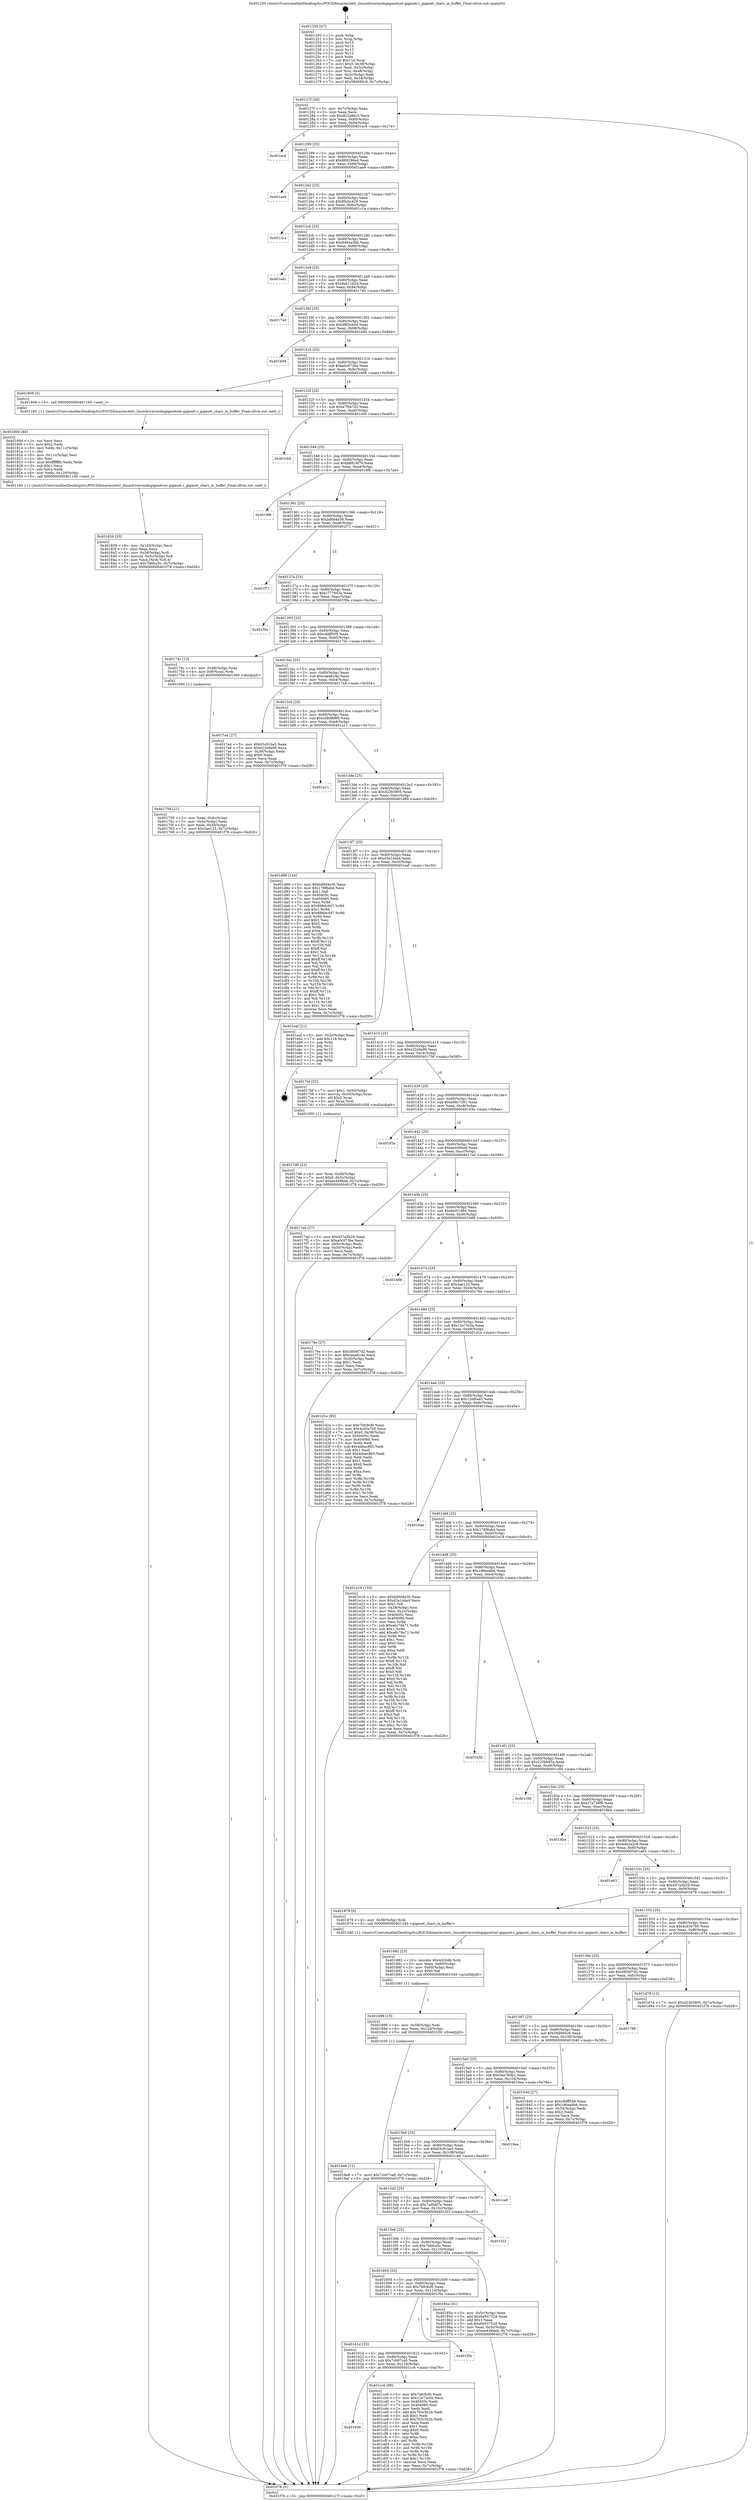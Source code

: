 digraph "0x401250" {
  label = "0x401250 (/mnt/c/Users/mathe/Desktop/tcc/POCII/binaries/extr_linuxdriversisdngigasetser-gigaset.c_gigaset_chars_in_buffer_Final-ollvm.out::main(0))"
  labelloc = "t"
  node[shape=record]

  Entry [label="",width=0.3,height=0.3,shape=circle,fillcolor=black,style=filled]
  "0x40127f" [label="{
     0x40127f [26]\l
     | [instrs]\l
     &nbsp;&nbsp;0x40127f \<+3\>: mov -0x7c(%rbp),%eax\l
     &nbsp;&nbsp;0x401282 \<+2\>: mov %eax,%ecx\l
     &nbsp;&nbsp;0x401284 \<+6\>: sub $0x822a96c5,%ecx\l
     &nbsp;&nbsp;0x40128a \<+3\>: mov %eax,-0x80(%rbp)\l
     &nbsp;&nbsp;0x40128d \<+6\>: mov %ecx,-0x84(%rbp)\l
     &nbsp;&nbsp;0x401293 \<+6\>: je 0000000000401ec4 \<main+0xc74\>\l
  }"]
  "0x401ec4" [label="{
     0x401ec4\l
  }", style=dashed]
  "0x401299" [label="{
     0x401299 [25]\l
     | [instrs]\l
     &nbsp;&nbsp;0x401299 \<+5\>: jmp 000000000040129e \<main+0x4e\>\l
     &nbsp;&nbsp;0x40129e \<+3\>: mov -0x80(%rbp),%eax\l
     &nbsp;&nbsp;0x4012a1 \<+5\>: sub $0x869296ed,%eax\l
     &nbsp;&nbsp;0x4012a6 \<+6\>: mov %eax,-0x88(%rbp)\l
     &nbsp;&nbsp;0x4012ac \<+6\>: je 0000000000401ae9 \<main+0x899\>\l
  }"]
  Exit [label="",width=0.3,height=0.3,shape=circle,fillcolor=black,style=filled,peripheries=2]
  "0x401ae9" [label="{
     0x401ae9\l
  }", style=dashed]
  "0x4012b2" [label="{
     0x4012b2 [25]\l
     | [instrs]\l
     &nbsp;&nbsp;0x4012b2 \<+5\>: jmp 00000000004012b7 \<main+0x67\>\l
     &nbsp;&nbsp;0x4012b7 \<+3\>: mov -0x80(%rbp),%eax\l
     &nbsp;&nbsp;0x4012ba \<+5\>: sub $0x89cbc429,%eax\l
     &nbsp;&nbsp;0x4012bf \<+6\>: mov %eax,-0x8c(%rbp)\l
     &nbsp;&nbsp;0x4012c5 \<+6\>: je 0000000000401c1a \<main+0x9ca\>\l
  }"]
  "0x401636" [label="{
     0x401636\l
  }", style=dashed]
  "0x401c1a" [label="{
     0x401c1a\l
  }", style=dashed]
  "0x4012cb" [label="{
     0x4012cb [25]\l
     | [instrs]\l
     &nbsp;&nbsp;0x4012cb \<+5\>: jmp 00000000004012d0 \<main+0x80\>\l
     &nbsp;&nbsp;0x4012d0 \<+3\>: mov -0x80(%rbp),%eax\l
     &nbsp;&nbsp;0x4012d3 \<+5\>: sub $0x9464a3bb,%eax\l
     &nbsp;&nbsp;0x4012d8 \<+6\>: mov %eax,-0x90(%rbp)\l
     &nbsp;&nbsp;0x4012de \<+6\>: je 0000000000401edc \<main+0xc8c\>\l
  }"]
  "0x401cc6" [label="{
     0x401cc6 [88]\l
     | [instrs]\l
     &nbsp;&nbsp;0x401cc6 \<+5\>: mov $0x7bfc9cf0,%eax\l
     &nbsp;&nbsp;0x401ccb \<+5\>: mov $0x12e73c0a,%ecx\l
     &nbsp;&nbsp;0x401cd0 \<+7\>: mov 0x40405c,%edx\l
     &nbsp;&nbsp;0x401cd7 \<+7\>: mov 0x404060,%esi\l
     &nbsp;&nbsp;0x401cde \<+2\>: mov %edx,%edi\l
     &nbsp;&nbsp;0x401ce0 \<+6\>: add $0x763c5b2b,%edi\l
     &nbsp;&nbsp;0x401ce6 \<+3\>: sub $0x1,%edi\l
     &nbsp;&nbsp;0x401ce9 \<+6\>: sub $0x763c5b2b,%edi\l
     &nbsp;&nbsp;0x401cef \<+3\>: imul %edi,%edx\l
     &nbsp;&nbsp;0x401cf2 \<+3\>: and $0x1,%edx\l
     &nbsp;&nbsp;0x401cf5 \<+3\>: cmp $0x0,%edx\l
     &nbsp;&nbsp;0x401cf8 \<+4\>: sete %r8b\l
     &nbsp;&nbsp;0x401cfc \<+3\>: cmp $0xa,%esi\l
     &nbsp;&nbsp;0x401cff \<+4\>: setl %r9b\l
     &nbsp;&nbsp;0x401d03 \<+3\>: mov %r8b,%r10b\l
     &nbsp;&nbsp;0x401d06 \<+3\>: and %r9b,%r10b\l
     &nbsp;&nbsp;0x401d09 \<+3\>: xor %r9b,%r8b\l
     &nbsp;&nbsp;0x401d0c \<+3\>: or %r8b,%r10b\l
     &nbsp;&nbsp;0x401d0f \<+4\>: test $0x1,%r10b\l
     &nbsp;&nbsp;0x401d13 \<+3\>: cmovne %ecx,%eax\l
     &nbsp;&nbsp;0x401d16 \<+3\>: mov %eax,-0x7c(%rbp)\l
     &nbsp;&nbsp;0x401d19 \<+5\>: jmp 0000000000401f78 \<main+0xd28\>\l
  }"]
  "0x401edc" [label="{
     0x401edc\l
  }", style=dashed]
  "0x4012e4" [label="{
     0x4012e4 [25]\l
     | [instrs]\l
     &nbsp;&nbsp;0x4012e4 \<+5\>: jmp 00000000004012e9 \<main+0x99\>\l
     &nbsp;&nbsp;0x4012e9 \<+3\>: mov -0x80(%rbp),%eax\l
     &nbsp;&nbsp;0x4012ec \<+5\>: sub $0x9ab11b3d,%eax\l
     &nbsp;&nbsp;0x4012f1 \<+6\>: mov %eax,-0x94(%rbp)\l
     &nbsp;&nbsp;0x4012f7 \<+6\>: je 0000000000401740 \<main+0x4f0\>\l
  }"]
  "0x40161d" [label="{
     0x40161d [25]\l
     | [instrs]\l
     &nbsp;&nbsp;0x40161d \<+5\>: jmp 0000000000401622 \<main+0x3d2\>\l
     &nbsp;&nbsp;0x401622 \<+3\>: mov -0x80(%rbp),%eax\l
     &nbsp;&nbsp;0x401625 \<+5\>: sub $0x7cb97ca8,%eax\l
     &nbsp;&nbsp;0x40162a \<+6\>: mov %eax,-0x118(%rbp)\l
     &nbsp;&nbsp;0x401630 \<+6\>: je 0000000000401cc6 \<main+0xa76\>\l
  }"]
  "0x401740" [label="{
     0x401740\l
  }", style=dashed]
  "0x4012fd" [label="{
     0x4012fd [25]\l
     | [instrs]\l
     &nbsp;&nbsp;0x4012fd \<+5\>: jmp 0000000000401302 \<main+0xb2\>\l
     &nbsp;&nbsp;0x401302 \<+3\>: mov -0x80(%rbp),%eax\l
     &nbsp;&nbsp;0x401305 \<+5\>: sub $0x9f65cb0d,%eax\l
     &nbsp;&nbsp;0x40130a \<+6\>: mov %eax,-0x98(%rbp)\l
     &nbsp;&nbsp;0x401310 \<+6\>: je 0000000000401b94 \<main+0x944\>\l
  }"]
  "0x401f5e" [label="{
     0x401f5e\l
  }", style=dashed]
  "0x401b94" [label="{
     0x401b94\l
  }", style=dashed]
  "0x401316" [label="{
     0x401316 [25]\l
     | [instrs]\l
     &nbsp;&nbsp;0x401316 \<+5\>: jmp 000000000040131b \<main+0xcb\>\l
     &nbsp;&nbsp;0x40131b \<+3\>: mov -0x80(%rbp),%eax\l
     &nbsp;&nbsp;0x40131e \<+5\>: sub $0xa0c973be,%eax\l
     &nbsp;&nbsp;0x401323 \<+6\>: mov %eax,-0x9c(%rbp)\l
     &nbsp;&nbsp;0x401329 \<+6\>: je 0000000000401808 \<main+0x5b8\>\l
  }"]
  "0x4018a8" [label="{
     0x4018a8 [12]\l
     | [instrs]\l
     &nbsp;&nbsp;0x4018a8 \<+7\>: movl $0x7cb97ca8,-0x7c(%rbp)\l
     &nbsp;&nbsp;0x4018af \<+5\>: jmp 0000000000401f78 \<main+0xd28\>\l
  }"]
  "0x401808" [label="{
     0x401808 [5]\l
     | [instrs]\l
     &nbsp;&nbsp;0x401808 \<+5\>: call 0000000000401160 \<next_i\>\l
     | [calls]\l
     &nbsp;&nbsp;0x401160 \{1\} (/mnt/c/Users/mathe/Desktop/tcc/POCII/binaries/extr_linuxdriversisdngigasetser-gigaset.c_gigaset_chars_in_buffer_Final-ollvm.out::next_i)\l
  }"]
  "0x40132f" [label="{
     0x40132f [25]\l
     | [instrs]\l
     &nbsp;&nbsp;0x40132f \<+5\>: jmp 0000000000401334 \<main+0xe4\>\l
     &nbsp;&nbsp;0x401334 \<+3\>: mov -0x80(%rbp),%eax\l
     &nbsp;&nbsp;0x401337 \<+5\>: sub $0xa7f5a7d3,%eax\l
     &nbsp;&nbsp;0x40133c \<+6\>: mov %eax,-0xa0(%rbp)\l
     &nbsp;&nbsp;0x401342 \<+6\>: je 0000000000401cb5 \<main+0xa65\>\l
  }"]
  "0x401899" [label="{
     0x401899 [15]\l
     | [instrs]\l
     &nbsp;&nbsp;0x401899 \<+4\>: mov -0x58(%rbp),%rdi\l
     &nbsp;&nbsp;0x40189d \<+6\>: mov %eax,-0x124(%rbp)\l
     &nbsp;&nbsp;0x4018a3 \<+5\>: call 0000000000401030 \<free@plt\>\l
     | [calls]\l
     &nbsp;&nbsp;0x401030 \{1\} (unknown)\l
  }"]
  "0x401cb5" [label="{
     0x401cb5\l
  }", style=dashed]
  "0x401348" [label="{
     0x401348 [25]\l
     | [instrs]\l
     &nbsp;&nbsp;0x401348 \<+5\>: jmp 000000000040134d \<main+0xfd\>\l
     &nbsp;&nbsp;0x40134d \<+3\>: mov -0x80(%rbp),%eax\l
     &nbsp;&nbsp;0x401350 \<+5\>: sub $0xb881fd76,%eax\l
     &nbsp;&nbsp;0x401355 \<+6\>: mov %eax,-0xa4(%rbp)\l
     &nbsp;&nbsp;0x40135b \<+6\>: je 00000000004019f6 \<main+0x7a6\>\l
  }"]
  "0x401882" [label="{
     0x401882 [23]\l
     | [instrs]\l
     &nbsp;&nbsp;0x401882 \<+10\>: movabs $0x4020d6,%rdi\l
     &nbsp;&nbsp;0x40188c \<+3\>: mov %eax,-0x60(%rbp)\l
     &nbsp;&nbsp;0x40188f \<+3\>: mov -0x60(%rbp),%esi\l
     &nbsp;&nbsp;0x401892 \<+2\>: mov $0x0,%al\l
     &nbsp;&nbsp;0x401894 \<+5\>: call 0000000000401040 \<printf@plt\>\l
     | [calls]\l
     &nbsp;&nbsp;0x401040 \{1\} (unknown)\l
  }"]
  "0x4019f6" [label="{
     0x4019f6\l
  }", style=dashed]
  "0x401361" [label="{
     0x401361 [25]\l
     | [instrs]\l
     &nbsp;&nbsp;0x401361 \<+5\>: jmp 0000000000401366 \<main+0x116\>\l
     &nbsp;&nbsp;0x401366 \<+3\>: mov -0x80(%rbp),%eax\l
     &nbsp;&nbsp;0x401369 \<+5\>: sub $0xbd0d4e36,%eax\l
     &nbsp;&nbsp;0x40136e \<+6\>: mov %eax,-0xa8(%rbp)\l
     &nbsp;&nbsp;0x401374 \<+6\>: je 0000000000401f71 \<main+0xd21\>\l
  }"]
  "0x401604" [label="{
     0x401604 [25]\l
     | [instrs]\l
     &nbsp;&nbsp;0x401604 \<+5\>: jmp 0000000000401609 \<main+0x3b9\>\l
     &nbsp;&nbsp;0x401609 \<+3\>: mov -0x80(%rbp),%eax\l
     &nbsp;&nbsp;0x40160c \<+5\>: sub $0x7bfc9cf0,%eax\l
     &nbsp;&nbsp;0x401611 \<+6\>: mov %eax,-0x114(%rbp)\l
     &nbsp;&nbsp;0x401617 \<+6\>: je 0000000000401f5e \<main+0xd0e\>\l
  }"]
  "0x401f71" [label="{
     0x401f71\l
  }", style=dashed]
  "0x40137a" [label="{
     0x40137a [25]\l
     | [instrs]\l
     &nbsp;&nbsp;0x40137a \<+5\>: jmp 000000000040137f \<main+0x12f\>\l
     &nbsp;&nbsp;0x40137f \<+3\>: mov -0x80(%rbp),%eax\l
     &nbsp;&nbsp;0x401382 \<+5\>: sub $0xc777843a,%eax\l
     &nbsp;&nbsp;0x401387 \<+6\>: mov %eax,-0xac(%rbp)\l
     &nbsp;&nbsp;0x40138d \<+6\>: je 0000000000401f0a \<main+0xcba\>\l
  }"]
  "0x40185a" [label="{
     0x40185a [31]\l
     | [instrs]\l
     &nbsp;&nbsp;0x40185a \<+3\>: mov -0x5c(%rbp),%eax\l
     &nbsp;&nbsp;0x40185d \<+5\>: add $0x6e93752d,%eax\l
     &nbsp;&nbsp;0x401862 \<+3\>: add $0x1,%eax\l
     &nbsp;&nbsp;0x401865 \<+5\>: sub $0x6e93752d,%eax\l
     &nbsp;&nbsp;0x40186a \<+3\>: mov %eax,-0x5c(%rbp)\l
     &nbsp;&nbsp;0x40186d \<+7\>: movl $0xee449beb,-0x7c(%rbp)\l
     &nbsp;&nbsp;0x401874 \<+5\>: jmp 0000000000401f78 \<main+0xd28\>\l
  }"]
  "0x401f0a" [label="{
     0x401f0a\l
  }", style=dashed]
  "0x401393" [label="{
     0x401393 [25]\l
     | [instrs]\l
     &nbsp;&nbsp;0x401393 \<+5\>: jmp 0000000000401398 \<main+0x148\>\l
     &nbsp;&nbsp;0x401398 \<+3\>: mov -0x80(%rbp),%eax\l
     &nbsp;&nbsp;0x40139b \<+5\>: sub $0xc8dff559,%eax\l
     &nbsp;&nbsp;0x4013a0 \<+6\>: mov %eax,-0xb0(%rbp)\l
     &nbsp;&nbsp;0x4013a6 \<+6\>: je 000000000040174c \<main+0x4fc\>\l
  }"]
  "0x4015eb" [label="{
     0x4015eb [25]\l
     | [instrs]\l
     &nbsp;&nbsp;0x4015eb \<+5\>: jmp 00000000004015f0 \<main+0x3a0\>\l
     &nbsp;&nbsp;0x4015f0 \<+3\>: mov -0x80(%rbp),%eax\l
     &nbsp;&nbsp;0x4015f3 \<+5\>: sub $0x7b6fca5c,%eax\l
     &nbsp;&nbsp;0x4015f8 \<+6\>: mov %eax,-0x110(%rbp)\l
     &nbsp;&nbsp;0x4015fe \<+6\>: je 000000000040185a \<main+0x60a\>\l
  }"]
  "0x40174c" [label="{
     0x40174c [13]\l
     | [instrs]\l
     &nbsp;&nbsp;0x40174c \<+4\>: mov -0x48(%rbp),%rax\l
     &nbsp;&nbsp;0x401750 \<+4\>: mov 0x8(%rax),%rdi\l
     &nbsp;&nbsp;0x401754 \<+5\>: call 0000000000401060 \<atoi@plt\>\l
     | [calls]\l
     &nbsp;&nbsp;0x401060 \{1\} (unknown)\l
  }"]
  "0x4013ac" [label="{
     0x4013ac [25]\l
     | [instrs]\l
     &nbsp;&nbsp;0x4013ac \<+5\>: jmp 00000000004013b1 \<main+0x161\>\l
     &nbsp;&nbsp;0x4013b1 \<+3\>: mov -0x80(%rbp),%eax\l
     &nbsp;&nbsp;0x4013b4 \<+5\>: sub $0xcaea624e,%eax\l
     &nbsp;&nbsp;0x4013b9 \<+6\>: mov %eax,-0xb4(%rbp)\l
     &nbsp;&nbsp;0x4013bf \<+6\>: je 00000000004017a4 \<main+0x554\>\l
  }"]
  "0x401f23" [label="{
     0x401f23\l
  }", style=dashed]
  "0x4017a4" [label="{
     0x4017a4 [27]\l
     | [instrs]\l
     &nbsp;&nbsp;0x4017a4 \<+5\>: mov $0x63c91ba5,%eax\l
     &nbsp;&nbsp;0x4017a9 \<+5\>: mov $0xe22e9a99,%ecx\l
     &nbsp;&nbsp;0x4017ae \<+3\>: mov -0x30(%rbp),%edx\l
     &nbsp;&nbsp;0x4017b1 \<+3\>: cmp $0x0,%edx\l
     &nbsp;&nbsp;0x4017b4 \<+3\>: cmove %ecx,%eax\l
     &nbsp;&nbsp;0x4017b7 \<+3\>: mov %eax,-0x7c(%rbp)\l
     &nbsp;&nbsp;0x4017ba \<+5\>: jmp 0000000000401f78 \<main+0xd28\>\l
  }"]
  "0x4013c5" [label="{
     0x4013c5 [25]\l
     | [instrs]\l
     &nbsp;&nbsp;0x4013c5 \<+5\>: jmp 00000000004013ca \<main+0x17a\>\l
     &nbsp;&nbsp;0x4013ca \<+3\>: mov -0x80(%rbp),%eax\l
     &nbsp;&nbsp;0x4013cd \<+5\>: sub $0xcb8d8966,%eax\l
     &nbsp;&nbsp;0x4013d2 \<+6\>: mov %eax,-0xb8(%rbp)\l
     &nbsp;&nbsp;0x4013d8 \<+6\>: je 0000000000401a11 \<main+0x7c1\>\l
  }"]
  "0x4015d2" [label="{
     0x4015d2 [25]\l
     | [instrs]\l
     &nbsp;&nbsp;0x4015d2 \<+5\>: jmp 00000000004015d7 \<main+0x387\>\l
     &nbsp;&nbsp;0x4015d7 \<+3\>: mov -0x80(%rbp),%eax\l
     &nbsp;&nbsp;0x4015da \<+5\>: sub $0x7adbfd7e,%eax\l
     &nbsp;&nbsp;0x4015df \<+6\>: mov %eax,-0x10c(%rbp)\l
     &nbsp;&nbsp;0x4015e5 \<+6\>: je 0000000000401f23 \<main+0xcd3\>\l
  }"]
  "0x401a11" [label="{
     0x401a11\l
  }", style=dashed]
  "0x4013de" [label="{
     0x4013de [25]\l
     | [instrs]\l
     &nbsp;&nbsp;0x4013de \<+5\>: jmp 00000000004013e3 \<main+0x193\>\l
     &nbsp;&nbsp;0x4013e3 \<+3\>: mov -0x80(%rbp),%eax\l
     &nbsp;&nbsp;0x4013e6 \<+5\>: sub $0xd23b5805,%eax\l
     &nbsp;&nbsp;0x4013eb \<+6\>: mov %eax,-0xbc(%rbp)\l
     &nbsp;&nbsp;0x4013f1 \<+6\>: je 0000000000401d89 \<main+0xb39\>\l
  }"]
  "0x401ca9" [label="{
     0x401ca9\l
  }", style=dashed]
  "0x401d89" [label="{
     0x401d89 [144]\l
     | [instrs]\l
     &nbsp;&nbsp;0x401d89 \<+5\>: mov $0xbd0d4e36,%eax\l
     &nbsp;&nbsp;0x401d8e \<+5\>: mov $0x178f8abd,%ecx\l
     &nbsp;&nbsp;0x401d93 \<+2\>: mov $0x1,%dl\l
     &nbsp;&nbsp;0x401d95 \<+7\>: mov 0x40405c,%esi\l
     &nbsp;&nbsp;0x401d9c \<+7\>: mov 0x404060,%edi\l
     &nbsp;&nbsp;0x401da3 \<+3\>: mov %esi,%r8d\l
     &nbsp;&nbsp;0x401da6 \<+7\>: sub $0x898dcd47,%r8d\l
     &nbsp;&nbsp;0x401dad \<+4\>: sub $0x1,%r8d\l
     &nbsp;&nbsp;0x401db1 \<+7\>: add $0x898dcd47,%r8d\l
     &nbsp;&nbsp;0x401db8 \<+4\>: imul %r8d,%esi\l
     &nbsp;&nbsp;0x401dbc \<+3\>: and $0x1,%esi\l
     &nbsp;&nbsp;0x401dbf \<+3\>: cmp $0x0,%esi\l
     &nbsp;&nbsp;0x401dc2 \<+4\>: sete %r9b\l
     &nbsp;&nbsp;0x401dc6 \<+3\>: cmp $0xa,%edi\l
     &nbsp;&nbsp;0x401dc9 \<+4\>: setl %r10b\l
     &nbsp;&nbsp;0x401dcd \<+3\>: mov %r9b,%r11b\l
     &nbsp;&nbsp;0x401dd0 \<+4\>: xor $0xff,%r11b\l
     &nbsp;&nbsp;0x401dd4 \<+3\>: mov %r10b,%bl\l
     &nbsp;&nbsp;0x401dd7 \<+3\>: xor $0xff,%bl\l
     &nbsp;&nbsp;0x401dda \<+3\>: xor $0x1,%dl\l
     &nbsp;&nbsp;0x401ddd \<+3\>: mov %r11b,%r14b\l
     &nbsp;&nbsp;0x401de0 \<+4\>: and $0xff,%r14b\l
     &nbsp;&nbsp;0x401de4 \<+3\>: and %dl,%r9b\l
     &nbsp;&nbsp;0x401de7 \<+3\>: mov %bl,%r15b\l
     &nbsp;&nbsp;0x401dea \<+4\>: and $0xff,%r15b\l
     &nbsp;&nbsp;0x401dee \<+3\>: and %dl,%r10b\l
     &nbsp;&nbsp;0x401df1 \<+3\>: or %r9b,%r14b\l
     &nbsp;&nbsp;0x401df4 \<+3\>: or %r10b,%r15b\l
     &nbsp;&nbsp;0x401df7 \<+3\>: xor %r15b,%r14b\l
     &nbsp;&nbsp;0x401dfa \<+3\>: or %bl,%r11b\l
     &nbsp;&nbsp;0x401dfd \<+4\>: xor $0xff,%r11b\l
     &nbsp;&nbsp;0x401e01 \<+3\>: or $0x1,%dl\l
     &nbsp;&nbsp;0x401e04 \<+3\>: and %dl,%r11b\l
     &nbsp;&nbsp;0x401e07 \<+3\>: or %r11b,%r14b\l
     &nbsp;&nbsp;0x401e0a \<+4\>: test $0x1,%r14b\l
     &nbsp;&nbsp;0x401e0e \<+3\>: cmovne %ecx,%eax\l
     &nbsp;&nbsp;0x401e11 \<+3\>: mov %eax,-0x7c(%rbp)\l
     &nbsp;&nbsp;0x401e14 \<+5\>: jmp 0000000000401f78 \<main+0xd28\>\l
  }"]
  "0x4013f7" [label="{
     0x4013f7 [25]\l
     | [instrs]\l
     &nbsp;&nbsp;0x4013f7 \<+5\>: jmp 00000000004013fc \<main+0x1ac\>\l
     &nbsp;&nbsp;0x4013fc \<+3\>: mov -0x80(%rbp),%eax\l
     &nbsp;&nbsp;0x4013ff \<+5\>: sub $0xd3a14da4,%eax\l
     &nbsp;&nbsp;0x401404 \<+6\>: mov %eax,-0xc0(%rbp)\l
     &nbsp;&nbsp;0x40140a \<+6\>: je 0000000000401eaf \<main+0xc5f\>\l
  }"]
  "0x4015b9" [label="{
     0x4015b9 [25]\l
     | [instrs]\l
     &nbsp;&nbsp;0x4015b9 \<+5\>: jmp 00000000004015be \<main+0x36e\>\l
     &nbsp;&nbsp;0x4015be \<+3\>: mov -0x80(%rbp),%eax\l
     &nbsp;&nbsp;0x4015c1 \<+5\>: sub $0x63c91ba5,%eax\l
     &nbsp;&nbsp;0x4015c6 \<+6\>: mov %eax,-0x108(%rbp)\l
     &nbsp;&nbsp;0x4015cc \<+6\>: je 0000000000401ca9 \<main+0xa59\>\l
  }"]
  "0x401eaf" [label="{
     0x401eaf [21]\l
     | [instrs]\l
     &nbsp;&nbsp;0x401eaf \<+3\>: mov -0x2c(%rbp),%eax\l
     &nbsp;&nbsp;0x401eb2 \<+7\>: add $0x118,%rsp\l
     &nbsp;&nbsp;0x401eb9 \<+1\>: pop %rbx\l
     &nbsp;&nbsp;0x401eba \<+2\>: pop %r12\l
     &nbsp;&nbsp;0x401ebc \<+2\>: pop %r13\l
     &nbsp;&nbsp;0x401ebe \<+2\>: pop %r14\l
     &nbsp;&nbsp;0x401ec0 \<+2\>: pop %r15\l
     &nbsp;&nbsp;0x401ec2 \<+1\>: pop %rbp\l
     &nbsp;&nbsp;0x401ec3 \<+1\>: ret\l
  }"]
  "0x401410" [label="{
     0x401410 [25]\l
     | [instrs]\l
     &nbsp;&nbsp;0x401410 \<+5\>: jmp 0000000000401415 \<main+0x1c5\>\l
     &nbsp;&nbsp;0x401415 \<+3\>: mov -0x80(%rbp),%eax\l
     &nbsp;&nbsp;0x401418 \<+5\>: sub $0xe22e9a99,%eax\l
     &nbsp;&nbsp;0x40141d \<+6\>: mov %eax,-0xc4(%rbp)\l
     &nbsp;&nbsp;0x401423 \<+6\>: je 00000000004017bf \<main+0x56f\>\l
  }"]
  "0x4019ea" [label="{
     0x4019ea\l
  }", style=dashed]
  "0x4017bf" [label="{
     0x4017bf [23]\l
     | [instrs]\l
     &nbsp;&nbsp;0x4017bf \<+7\>: movl $0x1,-0x50(%rbp)\l
     &nbsp;&nbsp;0x4017c6 \<+4\>: movslq -0x50(%rbp),%rax\l
     &nbsp;&nbsp;0x4017ca \<+4\>: shl $0x2,%rax\l
     &nbsp;&nbsp;0x4017ce \<+3\>: mov %rax,%rdi\l
     &nbsp;&nbsp;0x4017d1 \<+5\>: call 0000000000401050 \<malloc@plt\>\l
     | [calls]\l
     &nbsp;&nbsp;0x401050 \{1\} (unknown)\l
  }"]
  "0x401429" [label="{
     0x401429 [25]\l
     | [instrs]\l
     &nbsp;&nbsp;0x401429 \<+5\>: jmp 000000000040142e \<main+0x1de\>\l
     &nbsp;&nbsp;0x40142e \<+3\>: mov -0x80(%rbp),%eax\l
     &nbsp;&nbsp;0x401431 \<+5\>: sub $0xe68c7381,%eax\l
     &nbsp;&nbsp;0x401436 \<+6\>: mov %eax,-0xc8(%rbp)\l
     &nbsp;&nbsp;0x40143c \<+6\>: je 000000000040193a \<main+0x6ea\>\l
  }"]
  "0x401839" [label="{
     0x401839 [33]\l
     | [instrs]\l
     &nbsp;&nbsp;0x401839 \<+6\>: mov -0x120(%rbp),%ecx\l
     &nbsp;&nbsp;0x40183f \<+3\>: imul %eax,%ecx\l
     &nbsp;&nbsp;0x401842 \<+4\>: mov -0x58(%rbp),%rdi\l
     &nbsp;&nbsp;0x401846 \<+4\>: movslq -0x5c(%rbp),%r8\l
     &nbsp;&nbsp;0x40184a \<+4\>: mov %ecx,(%rdi,%r8,4)\l
     &nbsp;&nbsp;0x40184e \<+7\>: movl $0x7b6fca5c,-0x7c(%rbp)\l
     &nbsp;&nbsp;0x401855 \<+5\>: jmp 0000000000401f78 \<main+0xd28\>\l
  }"]
  "0x40193a" [label="{
     0x40193a\l
  }", style=dashed]
  "0x401442" [label="{
     0x401442 [25]\l
     | [instrs]\l
     &nbsp;&nbsp;0x401442 \<+5\>: jmp 0000000000401447 \<main+0x1f7\>\l
     &nbsp;&nbsp;0x401447 \<+3\>: mov -0x80(%rbp),%eax\l
     &nbsp;&nbsp;0x40144a \<+5\>: sub $0xee449beb,%eax\l
     &nbsp;&nbsp;0x40144f \<+6\>: mov %eax,-0xcc(%rbp)\l
     &nbsp;&nbsp;0x401455 \<+6\>: je 00000000004017ed \<main+0x59d\>\l
  }"]
  "0x40180d" [label="{
     0x40180d [44]\l
     | [instrs]\l
     &nbsp;&nbsp;0x40180d \<+2\>: xor %ecx,%ecx\l
     &nbsp;&nbsp;0x40180f \<+5\>: mov $0x2,%edx\l
     &nbsp;&nbsp;0x401814 \<+6\>: mov %edx,-0x11c(%rbp)\l
     &nbsp;&nbsp;0x40181a \<+1\>: cltd\l
     &nbsp;&nbsp;0x40181b \<+6\>: mov -0x11c(%rbp),%esi\l
     &nbsp;&nbsp;0x401821 \<+2\>: idiv %esi\l
     &nbsp;&nbsp;0x401823 \<+6\>: imul $0xfffffffe,%edx,%edx\l
     &nbsp;&nbsp;0x401829 \<+3\>: sub $0x1,%ecx\l
     &nbsp;&nbsp;0x40182c \<+2\>: sub %ecx,%edx\l
     &nbsp;&nbsp;0x40182e \<+6\>: mov %edx,-0x120(%rbp)\l
     &nbsp;&nbsp;0x401834 \<+5\>: call 0000000000401160 \<next_i\>\l
     | [calls]\l
     &nbsp;&nbsp;0x401160 \{1\} (/mnt/c/Users/mathe/Desktop/tcc/POCII/binaries/extr_linuxdriversisdngigasetser-gigaset.c_gigaset_chars_in_buffer_Final-ollvm.out::next_i)\l
  }"]
  "0x4017ed" [label="{
     0x4017ed [27]\l
     | [instrs]\l
     &nbsp;&nbsp;0x4017ed \<+5\>: mov $0x457a5b29,%eax\l
     &nbsp;&nbsp;0x4017f2 \<+5\>: mov $0xa0c973be,%ecx\l
     &nbsp;&nbsp;0x4017f7 \<+3\>: mov -0x5c(%rbp),%edx\l
     &nbsp;&nbsp;0x4017fa \<+3\>: cmp -0x50(%rbp),%edx\l
     &nbsp;&nbsp;0x4017fd \<+3\>: cmovl %ecx,%eax\l
     &nbsp;&nbsp;0x401800 \<+3\>: mov %eax,-0x7c(%rbp)\l
     &nbsp;&nbsp;0x401803 \<+5\>: jmp 0000000000401f78 \<main+0xd28\>\l
  }"]
  "0x40145b" [label="{
     0x40145b [25]\l
     | [instrs]\l
     &nbsp;&nbsp;0x40145b \<+5\>: jmp 0000000000401460 \<main+0x210\>\l
     &nbsp;&nbsp;0x401460 \<+3\>: mov -0x80(%rbp),%eax\l
     &nbsp;&nbsp;0x401463 \<+5\>: sub $0xfe051864,%eax\l
     &nbsp;&nbsp;0x401468 \<+6\>: mov %eax,-0xd0(%rbp)\l
     &nbsp;&nbsp;0x40146e \<+6\>: je 0000000000401b88 \<main+0x938\>\l
  }"]
  "0x4017d6" [label="{
     0x4017d6 [23]\l
     | [instrs]\l
     &nbsp;&nbsp;0x4017d6 \<+4\>: mov %rax,-0x58(%rbp)\l
     &nbsp;&nbsp;0x4017da \<+7\>: movl $0x0,-0x5c(%rbp)\l
     &nbsp;&nbsp;0x4017e1 \<+7\>: movl $0xee449beb,-0x7c(%rbp)\l
     &nbsp;&nbsp;0x4017e8 \<+5\>: jmp 0000000000401f78 \<main+0xd28\>\l
  }"]
  "0x401b88" [label="{
     0x401b88\l
  }", style=dashed]
  "0x401474" [label="{
     0x401474 [25]\l
     | [instrs]\l
     &nbsp;&nbsp;0x401474 \<+5\>: jmp 0000000000401479 \<main+0x229\>\l
     &nbsp;&nbsp;0x401479 \<+3\>: mov -0x80(%rbp),%eax\l
     &nbsp;&nbsp;0x40147c \<+5\>: sub $0x3ae123,%eax\l
     &nbsp;&nbsp;0x401481 \<+6\>: mov %eax,-0xd4(%rbp)\l
     &nbsp;&nbsp;0x401487 \<+6\>: je 000000000040176e \<main+0x51e\>\l
  }"]
  "0x401759" [label="{
     0x401759 [21]\l
     | [instrs]\l
     &nbsp;&nbsp;0x401759 \<+3\>: mov %eax,-0x4c(%rbp)\l
     &nbsp;&nbsp;0x40175c \<+3\>: mov -0x4c(%rbp),%eax\l
     &nbsp;&nbsp;0x40175f \<+3\>: mov %eax,-0x30(%rbp)\l
     &nbsp;&nbsp;0x401762 \<+7\>: movl $0x3ae123,-0x7c(%rbp)\l
     &nbsp;&nbsp;0x401769 \<+5\>: jmp 0000000000401f78 \<main+0xd28\>\l
  }"]
  "0x40176e" [label="{
     0x40176e [27]\l
     | [instrs]\l
     &nbsp;&nbsp;0x40176e \<+5\>: mov $0x5856f7d2,%eax\l
     &nbsp;&nbsp;0x401773 \<+5\>: mov $0xcaea624e,%ecx\l
     &nbsp;&nbsp;0x401778 \<+3\>: mov -0x30(%rbp),%edx\l
     &nbsp;&nbsp;0x40177b \<+3\>: cmp $0x1,%edx\l
     &nbsp;&nbsp;0x40177e \<+3\>: cmovl %ecx,%eax\l
     &nbsp;&nbsp;0x401781 \<+3\>: mov %eax,-0x7c(%rbp)\l
     &nbsp;&nbsp;0x401784 \<+5\>: jmp 0000000000401f78 \<main+0xd28\>\l
  }"]
  "0x40148d" [label="{
     0x40148d [25]\l
     | [instrs]\l
     &nbsp;&nbsp;0x40148d \<+5\>: jmp 0000000000401492 \<main+0x242\>\l
     &nbsp;&nbsp;0x401492 \<+3\>: mov -0x80(%rbp),%eax\l
     &nbsp;&nbsp;0x401495 \<+5\>: sub $0x12e73c0a,%eax\l
     &nbsp;&nbsp;0x40149a \<+6\>: mov %eax,-0xd8(%rbp)\l
     &nbsp;&nbsp;0x4014a0 \<+6\>: je 0000000000401d1e \<main+0xace\>\l
  }"]
  "0x401250" [label="{
     0x401250 [47]\l
     | [instrs]\l
     &nbsp;&nbsp;0x401250 \<+1\>: push %rbp\l
     &nbsp;&nbsp;0x401251 \<+3\>: mov %rsp,%rbp\l
     &nbsp;&nbsp;0x401254 \<+2\>: push %r15\l
     &nbsp;&nbsp;0x401256 \<+2\>: push %r14\l
     &nbsp;&nbsp;0x401258 \<+2\>: push %r13\l
     &nbsp;&nbsp;0x40125a \<+2\>: push %r12\l
     &nbsp;&nbsp;0x40125c \<+1\>: push %rbx\l
     &nbsp;&nbsp;0x40125d \<+7\>: sub $0x118,%rsp\l
     &nbsp;&nbsp;0x401264 \<+7\>: movl $0x0,-0x38(%rbp)\l
     &nbsp;&nbsp;0x40126b \<+3\>: mov %edi,-0x3c(%rbp)\l
     &nbsp;&nbsp;0x40126e \<+4\>: mov %rsi,-0x48(%rbp)\l
     &nbsp;&nbsp;0x401272 \<+3\>: mov -0x3c(%rbp),%edi\l
     &nbsp;&nbsp;0x401275 \<+3\>: mov %edi,-0x34(%rbp)\l
     &nbsp;&nbsp;0x401278 \<+7\>: movl $0x58d095c9,-0x7c(%rbp)\l
  }"]
  "0x401d1e" [label="{
     0x401d1e [95]\l
     | [instrs]\l
     &nbsp;&nbsp;0x401d1e \<+5\>: mov $0x7bfc9cf0,%eax\l
     &nbsp;&nbsp;0x401d23 \<+5\>: mov $0x4cd3e7b0,%ecx\l
     &nbsp;&nbsp;0x401d28 \<+7\>: movl $0x0,-0x38(%rbp)\l
     &nbsp;&nbsp;0x401d2f \<+7\>: mov 0x40405c,%edx\l
     &nbsp;&nbsp;0x401d36 \<+7\>: mov 0x404060,%esi\l
     &nbsp;&nbsp;0x401d3d \<+2\>: mov %edx,%edi\l
     &nbsp;&nbsp;0x401d3f \<+6\>: sub $0x4deac865,%edi\l
     &nbsp;&nbsp;0x401d45 \<+3\>: sub $0x1,%edi\l
     &nbsp;&nbsp;0x401d48 \<+6\>: add $0x4deac865,%edi\l
     &nbsp;&nbsp;0x401d4e \<+3\>: imul %edi,%edx\l
     &nbsp;&nbsp;0x401d51 \<+3\>: and $0x1,%edx\l
     &nbsp;&nbsp;0x401d54 \<+3\>: cmp $0x0,%edx\l
     &nbsp;&nbsp;0x401d57 \<+4\>: sete %r8b\l
     &nbsp;&nbsp;0x401d5b \<+3\>: cmp $0xa,%esi\l
     &nbsp;&nbsp;0x401d5e \<+4\>: setl %r9b\l
     &nbsp;&nbsp;0x401d62 \<+3\>: mov %r8b,%r10b\l
     &nbsp;&nbsp;0x401d65 \<+3\>: and %r9b,%r10b\l
     &nbsp;&nbsp;0x401d68 \<+3\>: xor %r9b,%r8b\l
     &nbsp;&nbsp;0x401d6b \<+3\>: or %r8b,%r10b\l
     &nbsp;&nbsp;0x401d6e \<+4\>: test $0x1,%r10b\l
     &nbsp;&nbsp;0x401d72 \<+3\>: cmovne %ecx,%eax\l
     &nbsp;&nbsp;0x401d75 \<+3\>: mov %eax,-0x7c(%rbp)\l
     &nbsp;&nbsp;0x401d78 \<+5\>: jmp 0000000000401f78 \<main+0xd28\>\l
  }"]
  "0x4014a6" [label="{
     0x4014a6 [25]\l
     | [instrs]\l
     &nbsp;&nbsp;0x4014a6 \<+5\>: jmp 00000000004014ab \<main+0x25b\>\l
     &nbsp;&nbsp;0x4014ab \<+3\>: mov -0x80(%rbp),%eax\l
     &nbsp;&nbsp;0x4014ae \<+5\>: sub $0x12ef0a45,%eax\l
     &nbsp;&nbsp;0x4014b3 \<+6\>: mov %eax,-0xdc(%rbp)\l
     &nbsp;&nbsp;0x4014b9 \<+6\>: je 00000000004016ae \<main+0x45e\>\l
  }"]
  "0x401f78" [label="{
     0x401f78 [5]\l
     | [instrs]\l
     &nbsp;&nbsp;0x401f78 \<+5\>: jmp 000000000040127f \<main+0x2f\>\l
  }"]
  "0x4016ae" [label="{
     0x4016ae\l
  }", style=dashed]
  "0x4014bf" [label="{
     0x4014bf [25]\l
     | [instrs]\l
     &nbsp;&nbsp;0x4014bf \<+5\>: jmp 00000000004014c4 \<main+0x274\>\l
     &nbsp;&nbsp;0x4014c4 \<+3\>: mov -0x80(%rbp),%eax\l
     &nbsp;&nbsp;0x4014c7 \<+5\>: sub $0x178f8abd,%eax\l
     &nbsp;&nbsp;0x4014cc \<+6\>: mov %eax,-0xe0(%rbp)\l
     &nbsp;&nbsp;0x4014d2 \<+6\>: je 0000000000401e19 \<main+0xbc9\>\l
  }"]
  "0x4015a0" [label="{
     0x4015a0 [25]\l
     | [instrs]\l
     &nbsp;&nbsp;0x4015a0 \<+5\>: jmp 00000000004015a5 \<main+0x355\>\l
     &nbsp;&nbsp;0x4015a5 \<+3\>: mov -0x80(%rbp),%eax\l
     &nbsp;&nbsp;0x4015a8 \<+5\>: sub $0x5ea780b2,%eax\l
     &nbsp;&nbsp;0x4015ad \<+6\>: mov %eax,-0x104(%rbp)\l
     &nbsp;&nbsp;0x4015b3 \<+6\>: je 00000000004019ea \<main+0x79a\>\l
  }"]
  "0x401e19" [label="{
     0x401e19 [150]\l
     | [instrs]\l
     &nbsp;&nbsp;0x401e19 \<+5\>: mov $0xbd0d4e36,%eax\l
     &nbsp;&nbsp;0x401e1e \<+5\>: mov $0xd3a14da4,%ecx\l
     &nbsp;&nbsp;0x401e23 \<+2\>: mov $0x1,%dl\l
     &nbsp;&nbsp;0x401e25 \<+3\>: mov -0x38(%rbp),%esi\l
     &nbsp;&nbsp;0x401e28 \<+3\>: mov %esi,-0x2c(%rbp)\l
     &nbsp;&nbsp;0x401e2b \<+7\>: mov 0x40405c,%esi\l
     &nbsp;&nbsp;0x401e32 \<+7\>: mov 0x404060,%edi\l
     &nbsp;&nbsp;0x401e39 \<+3\>: mov %esi,%r8d\l
     &nbsp;&nbsp;0x401e3c \<+7\>: sub $0xa6c79a71,%r8d\l
     &nbsp;&nbsp;0x401e43 \<+4\>: sub $0x1,%r8d\l
     &nbsp;&nbsp;0x401e47 \<+7\>: add $0xa6c79a71,%r8d\l
     &nbsp;&nbsp;0x401e4e \<+4\>: imul %r8d,%esi\l
     &nbsp;&nbsp;0x401e52 \<+3\>: and $0x1,%esi\l
     &nbsp;&nbsp;0x401e55 \<+3\>: cmp $0x0,%esi\l
     &nbsp;&nbsp;0x401e58 \<+4\>: sete %r9b\l
     &nbsp;&nbsp;0x401e5c \<+3\>: cmp $0xa,%edi\l
     &nbsp;&nbsp;0x401e5f \<+4\>: setl %r10b\l
     &nbsp;&nbsp;0x401e63 \<+3\>: mov %r9b,%r11b\l
     &nbsp;&nbsp;0x401e66 \<+4\>: xor $0xff,%r11b\l
     &nbsp;&nbsp;0x401e6a \<+3\>: mov %r10b,%bl\l
     &nbsp;&nbsp;0x401e6d \<+3\>: xor $0xff,%bl\l
     &nbsp;&nbsp;0x401e70 \<+3\>: xor $0x0,%dl\l
     &nbsp;&nbsp;0x401e73 \<+3\>: mov %r11b,%r14b\l
     &nbsp;&nbsp;0x401e76 \<+4\>: and $0x0,%r14b\l
     &nbsp;&nbsp;0x401e7a \<+3\>: and %dl,%r9b\l
     &nbsp;&nbsp;0x401e7d \<+3\>: mov %bl,%r15b\l
     &nbsp;&nbsp;0x401e80 \<+4\>: and $0x0,%r15b\l
     &nbsp;&nbsp;0x401e84 \<+3\>: and %dl,%r10b\l
     &nbsp;&nbsp;0x401e87 \<+3\>: or %r9b,%r14b\l
     &nbsp;&nbsp;0x401e8a \<+3\>: or %r10b,%r15b\l
     &nbsp;&nbsp;0x401e8d \<+3\>: xor %r15b,%r14b\l
     &nbsp;&nbsp;0x401e90 \<+3\>: or %bl,%r11b\l
     &nbsp;&nbsp;0x401e93 \<+4\>: xor $0xff,%r11b\l
     &nbsp;&nbsp;0x401e97 \<+3\>: or $0x0,%dl\l
     &nbsp;&nbsp;0x401e9a \<+3\>: and %dl,%r11b\l
     &nbsp;&nbsp;0x401e9d \<+3\>: or %r11b,%r14b\l
     &nbsp;&nbsp;0x401ea0 \<+4\>: test $0x1,%r14b\l
     &nbsp;&nbsp;0x401ea4 \<+3\>: cmovne %ecx,%eax\l
     &nbsp;&nbsp;0x401ea7 \<+3\>: mov %eax,-0x7c(%rbp)\l
     &nbsp;&nbsp;0x401eaa \<+5\>: jmp 0000000000401f78 \<main+0xd28\>\l
  }"]
  "0x4014d8" [label="{
     0x4014d8 [25]\l
     | [instrs]\l
     &nbsp;&nbsp;0x4014d8 \<+5\>: jmp 00000000004014dd \<main+0x28d\>\l
     &nbsp;&nbsp;0x4014dd \<+3\>: mov -0x80(%rbp),%eax\l
     &nbsp;&nbsp;0x4014e0 \<+5\>: sub $0x196eedb6,%eax\l
     &nbsp;&nbsp;0x4014e5 \<+6\>: mov %eax,-0xe4(%rbp)\l
     &nbsp;&nbsp;0x4014eb \<+6\>: je 000000000040165b \<main+0x40b\>\l
  }"]
  "0x401640" [label="{
     0x401640 [27]\l
     | [instrs]\l
     &nbsp;&nbsp;0x401640 \<+5\>: mov $0xc8dff559,%eax\l
     &nbsp;&nbsp;0x401645 \<+5\>: mov $0x196eedb6,%ecx\l
     &nbsp;&nbsp;0x40164a \<+3\>: mov -0x34(%rbp),%edx\l
     &nbsp;&nbsp;0x40164d \<+3\>: cmp $0x2,%edx\l
     &nbsp;&nbsp;0x401650 \<+3\>: cmovne %ecx,%eax\l
     &nbsp;&nbsp;0x401653 \<+3\>: mov %eax,-0x7c(%rbp)\l
     &nbsp;&nbsp;0x401656 \<+5\>: jmp 0000000000401f78 \<main+0xd28\>\l
  }"]
  "0x40165b" [label="{
     0x40165b\l
  }", style=dashed]
  "0x4014f1" [label="{
     0x4014f1 [25]\l
     | [instrs]\l
     &nbsp;&nbsp;0x4014f1 \<+5\>: jmp 00000000004014f6 \<main+0x2a6\>\l
     &nbsp;&nbsp;0x4014f6 \<+3\>: mov -0x80(%rbp),%eax\l
     &nbsp;&nbsp;0x4014f9 \<+5\>: sub $0x220bbd3a,%eax\l
     &nbsp;&nbsp;0x4014fe \<+6\>: mov %eax,-0xe8(%rbp)\l
     &nbsp;&nbsp;0x401504 \<+6\>: je 0000000000401c9d \<main+0xa4d\>\l
  }"]
  "0x401587" [label="{
     0x401587 [25]\l
     | [instrs]\l
     &nbsp;&nbsp;0x401587 \<+5\>: jmp 000000000040158c \<main+0x33c\>\l
     &nbsp;&nbsp;0x40158c \<+3\>: mov -0x80(%rbp),%eax\l
     &nbsp;&nbsp;0x40158f \<+5\>: sub $0x58d095c9,%eax\l
     &nbsp;&nbsp;0x401594 \<+6\>: mov %eax,-0x100(%rbp)\l
     &nbsp;&nbsp;0x40159a \<+6\>: je 0000000000401640 \<main+0x3f0\>\l
  }"]
  "0x401c9d" [label="{
     0x401c9d\l
  }", style=dashed]
  "0x40150a" [label="{
     0x40150a [25]\l
     | [instrs]\l
     &nbsp;&nbsp;0x40150a \<+5\>: jmp 000000000040150f \<main+0x2bf\>\l
     &nbsp;&nbsp;0x40150f \<+3\>: mov -0x80(%rbp),%eax\l
     &nbsp;&nbsp;0x401512 \<+5\>: sub $0x37a738f9,%eax\l
     &nbsp;&nbsp;0x401517 \<+6\>: mov %eax,-0xec(%rbp)\l
     &nbsp;&nbsp;0x40151d \<+6\>: je 00000000004018b4 \<main+0x664\>\l
  }"]
  "0x401789" [label="{
     0x401789\l
  }", style=dashed]
  "0x4018b4" [label="{
     0x4018b4\l
  }", style=dashed]
  "0x401523" [label="{
     0x401523 [25]\l
     | [instrs]\l
     &nbsp;&nbsp;0x401523 \<+5\>: jmp 0000000000401528 \<main+0x2d8\>\l
     &nbsp;&nbsp;0x401528 \<+3\>: mov -0x80(%rbp),%eax\l
     &nbsp;&nbsp;0x40152b \<+5\>: sub $0x44b2a2c9,%eax\l
     &nbsp;&nbsp;0x401530 \<+6\>: mov %eax,-0xf0(%rbp)\l
     &nbsp;&nbsp;0x401536 \<+6\>: je 0000000000401a63 \<main+0x813\>\l
  }"]
  "0x40156e" [label="{
     0x40156e [25]\l
     | [instrs]\l
     &nbsp;&nbsp;0x40156e \<+5\>: jmp 0000000000401573 \<main+0x323\>\l
     &nbsp;&nbsp;0x401573 \<+3\>: mov -0x80(%rbp),%eax\l
     &nbsp;&nbsp;0x401576 \<+5\>: sub $0x5856f7d2,%eax\l
     &nbsp;&nbsp;0x40157b \<+6\>: mov %eax,-0xfc(%rbp)\l
     &nbsp;&nbsp;0x401581 \<+6\>: je 0000000000401789 \<main+0x539\>\l
  }"]
  "0x401a63" [label="{
     0x401a63\l
  }", style=dashed]
  "0x40153c" [label="{
     0x40153c [25]\l
     | [instrs]\l
     &nbsp;&nbsp;0x40153c \<+5\>: jmp 0000000000401541 \<main+0x2f1\>\l
     &nbsp;&nbsp;0x401541 \<+3\>: mov -0x80(%rbp),%eax\l
     &nbsp;&nbsp;0x401544 \<+5\>: sub $0x457a5b29,%eax\l
     &nbsp;&nbsp;0x401549 \<+6\>: mov %eax,-0xf4(%rbp)\l
     &nbsp;&nbsp;0x40154f \<+6\>: je 0000000000401879 \<main+0x629\>\l
  }"]
  "0x401d7d" [label="{
     0x401d7d [12]\l
     | [instrs]\l
     &nbsp;&nbsp;0x401d7d \<+7\>: movl $0xd23b5805,-0x7c(%rbp)\l
     &nbsp;&nbsp;0x401d84 \<+5\>: jmp 0000000000401f78 \<main+0xd28\>\l
  }"]
  "0x401879" [label="{
     0x401879 [9]\l
     | [instrs]\l
     &nbsp;&nbsp;0x401879 \<+4\>: mov -0x58(%rbp),%rdi\l
     &nbsp;&nbsp;0x40187d \<+5\>: call 0000000000401240 \<gigaset_chars_in_buffer\>\l
     | [calls]\l
     &nbsp;&nbsp;0x401240 \{1\} (/mnt/c/Users/mathe/Desktop/tcc/POCII/binaries/extr_linuxdriversisdngigasetser-gigaset.c_gigaset_chars_in_buffer_Final-ollvm.out::gigaset_chars_in_buffer)\l
  }"]
  "0x401555" [label="{
     0x401555 [25]\l
     | [instrs]\l
     &nbsp;&nbsp;0x401555 \<+5\>: jmp 000000000040155a \<main+0x30a\>\l
     &nbsp;&nbsp;0x40155a \<+3\>: mov -0x80(%rbp),%eax\l
     &nbsp;&nbsp;0x40155d \<+5\>: sub $0x4cd3e7b0,%eax\l
     &nbsp;&nbsp;0x401562 \<+6\>: mov %eax,-0xf8(%rbp)\l
     &nbsp;&nbsp;0x401568 \<+6\>: je 0000000000401d7d \<main+0xb2d\>\l
  }"]
  Entry -> "0x401250" [label=" 1"]
  "0x40127f" -> "0x401ec4" [label=" 0"]
  "0x40127f" -> "0x401299" [label=" 16"]
  "0x401eaf" -> Exit [label=" 1"]
  "0x401299" -> "0x401ae9" [label=" 0"]
  "0x401299" -> "0x4012b2" [label=" 16"]
  "0x401e19" -> "0x401f78" [label=" 1"]
  "0x4012b2" -> "0x401c1a" [label=" 0"]
  "0x4012b2" -> "0x4012cb" [label=" 16"]
  "0x401d89" -> "0x401f78" [label=" 1"]
  "0x4012cb" -> "0x401edc" [label=" 0"]
  "0x4012cb" -> "0x4012e4" [label=" 16"]
  "0x401d7d" -> "0x401f78" [label=" 1"]
  "0x4012e4" -> "0x401740" [label=" 0"]
  "0x4012e4" -> "0x4012fd" [label=" 16"]
  "0x401cc6" -> "0x401f78" [label=" 1"]
  "0x4012fd" -> "0x401b94" [label=" 0"]
  "0x4012fd" -> "0x401316" [label=" 16"]
  "0x40161d" -> "0x401636" [label=" 0"]
  "0x401316" -> "0x401808" [label=" 1"]
  "0x401316" -> "0x40132f" [label=" 15"]
  "0x401d1e" -> "0x401f78" [label=" 1"]
  "0x40132f" -> "0x401cb5" [label=" 0"]
  "0x40132f" -> "0x401348" [label=" 15"]
  "0x401604" -> "0x40161d" [label=" 1"]
  "0x401348" -> "0x4019f6" [label=" 0"]
  "0x401348" -> "0x401361" [label=" 15"]
  "0x401604" -> "0x401f5e" [label=" 0"]
  "0x401361" -> "0x401f71" [label=" 0"]
  "0x401361" -> "0x40137a" [label=" 15"]
  "0x40161d" -> "0x401cc6" [label=" 1"]
  "0x40137a" -> "0x401f0a" [label=" 0"]
  "0x40137a" -> "0x401393" [label=" 15"]
  "0x4018a8" -> "0x401f78" [label=" 1"]
  "0x401393" -> "0x40174c" [label=" 1"]
  "0x401393" -> "0x4013ac" [label=" 14"]
  "0x401882" -> "0x401899" [label=" 1"]
  "0x4013ac" -> "0x4017a4" [label=" 1"]
  "0x4013ac" -> "0x4013c5" [label=" 13"]
  "0x401879" -> "0x401882" [label=" 1"]
  "0x4013c5" -> "0x401a11" [label=" 0"]
  "0x4013c5" -> "0x4013de" [label=" 13"]
  "0x4015eb" -> "0x401604" [label=" 1"]
  "0x4013de" -> "0x401d89" [label=" 1"]
  "0x4013de" -> "0x4013f7" [label=" 12"]
  "0x4015eb" -> "0x40185a" [label=" 1"]
  "0x4013f7" -> "0x401eaf" [label=" 1"]
  "0x4013f7" -> "0x401410" [label=" 11"]
  "0x4015d2" -> "0x4015eb" [label=" 2"]
  "0x401410" -> "0x4017bf" [label=" 1"]
  "0x401410" -> "0x401429" [label=" 10"]
  "0x4015d2" -> "0x401f23" [label=" 0"]
  "0x401429" -> "0x40193a" [label=" 0"]
  "0x401429" -> "0x401442" [label=" 10"]
  "0x4015b9" -> "0x4015d2" [label=" 2"]
  "0x401442" -> "0x4017ed" [label=" 2"]
  "0x401442" -> "0x40145b" [label=" 8"]
  "0x4015b9" -> "0x401ca9" [label=" 0"]
  "0x40145b" -> "0x401b88" [label=" 0"]
  "0x40145b" -> "0x401474" [label=" 8"]
  "0x401899" -> "0x4018a8" [label=" 1"]
  "0x401474" -> "0x40176e" [label=" 1"]
  "0x401474" -> "0x40148d" [label=" 7"]
  "0x4015a0" -> "0x4015b9" [label=" 2"]
  "0x40148d" -> "0x401d1e" [label=" 1"]
  "0x40148d" -> "0x4014a6" [label=" 6"]
  "0x4015a0" -> "0x4019ea" [label=" 0"]
  "0x4014a6" -> "0x4016ae" [label=" 0"]
  "0x4014a6" -> "0x4014bf" [label=" 6"]
  "0x40185a" -> "0x401f78" [label=" 1"]
  "0x4014bf" -> "0x401e19" [label=" 1"]
  "0x4014bf" -> "0x4014d8" [label=" 5"]
  "0x401839" -> "0x401f78" [label=" 1"]
  "0x4014d8" -> "0x40165b" [label=" 0"]
  "0x4014d8" -> "0x4014f1" [label=" 5"]
  "0x40180d" -> "0x401839" [label=" 1"]
  "0x4014f1" -> "0x401c9d" [label=" 0"]
  "0x4014f1" -> "0x40150a" [label=" 5"]
  "0x4017ed" -> "0x401f78" [label=" 2"]
  "0x40150a" -> "0x4018b4" [label=" 0"]
  "0x40150a" -> "0x401523" [label=" 5"]
  "0x4017d6" -> "0x401f78" [label=" 1"]
  "0x401523" -> "0x401a63" [label=" 0"]
  "0x401523" -> "0x40153c" [label=" 5"]
  "0x4017a4" -> "0x401f78" [label=" 1"]
  "0x40153c" -> "0x401879" [label=" 1"]
  "0x40153c" -> "0x401555" [label=" 4"]
  "0x40176e" -> "0x401f78" [label=" 1"]
  "0x401555" -> "0x401d7d" [label=" 1"]
  "0x401555" -> "0x40156e" [label=" 3"]
  "0x4017bf" -> "0x4017d6" [label=" 1"]
  "0x40156e" -> "0x401789" [label=" 0"]
  "0x40156e" -> "0x401587" [label=" 3"]
  "0x401808" -> "0x40180d" [label=" 1"]
  "0x401587" -> "0x401640" [label=" 1"]
  "0x401587" -> "0x4015a0" [label=" 2"]
  "0x401640" -> "0x401f78" [label=" 1"]
  "0x401250" -> "0x40127f" [label=" 1"]
  "0x401f78" -> "0x40127f" [label=" 15"]
  "0x40174c" -> "0x401759" [label=" 1"]
  "0x401759" -> "0x401f78" [label=" 1"]
}
